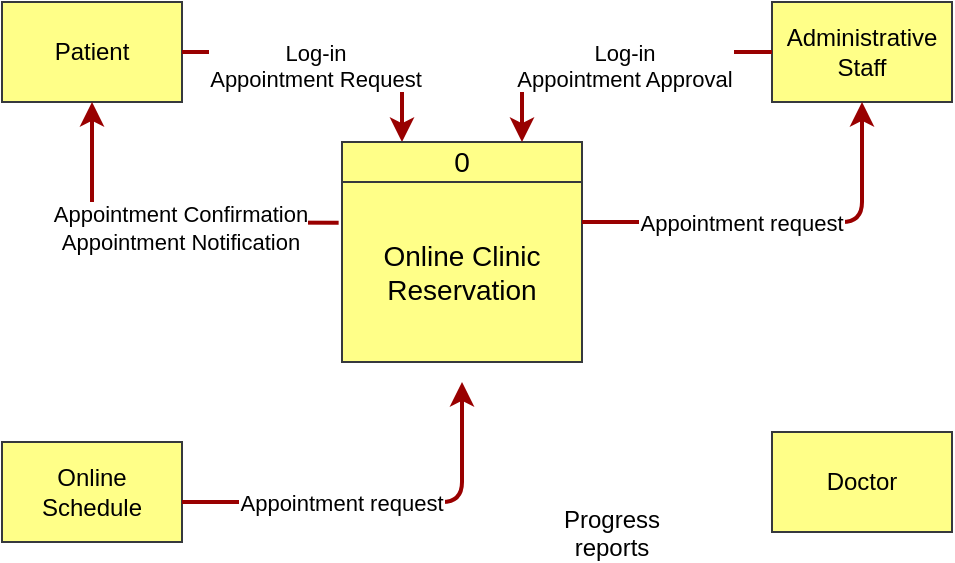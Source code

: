 <mxfile version="24.4.8" type="device">
  <diagram name="Page-1" id="c7558073-3199-34d8-9f00-42111426c3f3">
    <mxGraphModel dx="954" dy="664" grid="1" gridSize="10" guides="1" tooltips="1" connect="1" arrows="1" fold="1" page="1" pageScale="1" pageWidth="826" pageHeight="1169" background="none" math="0" shadow="0">
      <root>
        <mxCell id="0" />
        <mxCell id="1" parent="0" />
        <mxCell id="12" value="Patient" style="whiteSpace=wrap;align=center;verticalAlign=middle;fontStyle=0;strokeWidth=1;fillColor=#ffff88;strokeColor=#36393d;" parent="1" vertex="1">
          <mxGeometry x="20" y="200" width="90" height="50" as="geometry" />
        </mxCell>
        <mxCell id="36" value="&#xa;Log-in&#xa;Appointment Request" style="edgeStyle=none;noEdgeStyle=1;strokeColor=#990000;strokeWidth=2;exitX=1;exitY=0.5;exitDx=0;exitDy=0;entryX=0.25;entryY=0;entryDx=0;entryDy=0;" parent="1" source="12" target="VYol_SFct8EX5VjaJl98-128" edge="1">
          <mxGeometry x="-0.135" width="100" height="100" relative="1" as="geometry">
            <mxPoint x="320" y="160" as="sourcePoint" />
            <mxPoint x="320" y="210" as="targetPoint" />
            <Array as="points">
              <mxPoint x="220" y="225" />
            </Array>
            <mxPoint as="offset" />
          </mxGeometry>
        </mxCell>
        <mxCell id="64" value="Progress&#xa;reports" style="text;spacingTop=-5;align=center" parent="1" vertex="1">
          <mxGeometry x="310.0" y="450.0" width="30" height="20" as="geometry" />
        </mxCell>
        <mxCell id="VYol_SFct8EX5VjaJl98-124" value="Administrative Staff" style="whiteSpace=wrap;align=center;verticalAlign=middle;fontStyle=0;strokeWidth=1;fillColor=#ffff88;strokeColor=#36393d;" parent="1" vertex="1">
          <mxGeometry x="405" y="200" width="90" height="50" as="geometry" />
        </mxCell>
        <mxCell id="VYol_SFct8EX5VjaJl98-128" value="0" style="swimlane;fontStyle=0;childLayout=stackLayout;horizontal=1;startSize=20;horizontalStack=0;resizeParent=1;resizeParentMax=0;resizeLast=0;collapsible=1;marginBottom=0;whiteSpace=wrap;html=1;fillColor=#ffff88;strokeColor=#36393d;fontSize=14;" parent="1" vertex="1">
          <mxGeometry x="190" y="270" width="120" height="110" as="geometry" />
        </mxCell>
        <mxCell id="VYol_SFct8EX5VjaJl98-129" value="Online Clinic Reservation" style="text;strokeColor=#36393d;fillColor=#ffff88;align=center;verticalAlign=middle;spacingLeft=4;spacingRight=4;overflow=hidden;points=[[0,0.5],[1,0.5]];portConstraint=eastwest;rotatable=0;whiteSpace=wrap;html=1;fontSize=14;" parent="VYol_SFct8EX5VjaJl98-128" vertex="1">
          <mxGeometry y="20" width="120" height="90" as="geometry" />
        </mxCell>
        <mxCell id="VYol_SFct8EX5VjaJl98-132" value="Online Schedule" style="whiteSpace=wrap;align=center;verticalAlign=middle;fontStyle=0;strokeWidth=1;fillColor=#ffff88;strokeColor=#36393d;" parent="1" vertex="1">
          <mxGeometry x="20" y="420" width="90" height="50" as="geometry" />
        </mxCell>
        <mxCell id="VYol_SFct8EX5VjaJl98-133" value="Doctor" style="whiteSpace=wrap;align=center;verticalAlign=middle;fontStyle=0;strokeWidth=1;fillColor=#ffff88;strokeColor=#36393d;" parent="1" vertex="1">
          <mxGeometry x="405" y="415" width="90" height="50" as="geometry" />
        </mxCell>
        <mxCell id="VYol_SFct8EX5VjaJl98-135" value="" style="edgeStyle=none;noEdgeStyle=1;strokeColor=#990000;strokeWidth=2;entryX=0.5;entryY=1;entryDx=0;entryDy=0;exitX=-0.014;exitY=0.226;exitDx=0;exitDy=0;exitPerimeter=0;" parent="1" source="VYol_SFct8EX5VjaJl98-129" target="12" edge="1">
          <mxGeometry width="100" height="100" relative="1" as="geometry">
            <mxPoint x="100" y="340" as="sourcePoint" />
            <mxPoint x="180" y="310" as="targetPoint" />
            <Array as="points">
              <mxPoint x="65" y="310" />
            </Array>
          </mxGeometry>
        </mxCell>
        <mxCell id="VYol_SFct8EX5VjaJl98-137" value="&lt;div&gt;Appointment Confirmation&lt;br&gt;&lt;/div&gt;&lt;div&gt;Appointment Notification&lt;/div&gt;" style="edgeLabel;html=1;align=center;verticalAlign=middle;resizable=0;points=[];" parent="VYol_SFct8EX5VjaJl98-135" vertex="1" connectable="0">
          <mxGeometry x="-0.382" y="3" relative="1" as="geometry">
            <mxPoint x="-23" as="offset" />
          </mxGeometry>
        </mxCell>
        <mxCell id="VYol_SFct8EX5VjaJl98-143" value="Appointment request" style="edgeStyle=none;noEdgeStyle=1;strokeColor=#990000;strokeWidth=2;exitX=1;exitY=0.5;exitDx=0;exitDy=0;entryX=0.5;entryY=1;entryDx=0;entryDy=0;" parent="1" target="VYol_SFct8EX5VjaJl98-124" edge="1">
          <mxGeometry x="-0.2" width="100" height="100" relative="1" as="geometry">
            <mxPoint x="310" y="310" as="sourcePoint" />
            <mxPoint x="450" y="355" as="targetPoint" />
            <Array as="points">
              <mxPoint x="450" y="310" />
            </Array>
            <mxPoint as="offset" />
          </mxGeometry>
        </mxCell>
        <mxCell id="VYol_SFct8EX5VjaJl98-145" value="&#xa;Log-in&#xa;Appointment Approval" style="edgeStyle=none;noEdgeStyle=1;strokeColor=#990000;strokeWidth=2;exitX=0;exitY=0.5;exitDx=0;exitDy=0;entryX=0.75;entryY=0;entryDx=0;entryDy=0;" parent="1" source="VYol_SFct8EX5VjaJl98-124" target="VYol_SFct8EX5VjaJl98-128" edge="1">
          <mxGeometry x="-0.135" width="100" height="100" relative="1" as="geometry">
            <mxPoint x="265" y="190" as="sourcePoint" />
            <mxPoint x="405" y="235" as="targetPoint" />
            <Array as="points">
              <mxPoint x="280" y="225" />
            </Array>
            <mxPoint as="offset" />
          </mxGeometry>
        </mxCell>
        <mxCell id="VYol_SFct8EX5VjaJl98-146" value="Appointment request" style="edgeStyle=none;noEdgeStyle=1;strokeColor=#990000;strokeWidth=2;exitX=1;exitY=0.5;exitDx=0;exitDy=0;entryX=0.5;entryY=1;entryDx=0;entryDy=0;" parent="1" edge="1">
          <mxGeometry x="-0.2" width="100" height="100" relative="1" as="geometry">
            <mxPoint x="110" y="450" as="sourcePoint" />
            <mxPoint x="250" y="390" as="targetPoint" />
            <Array as="points">
              <mxPoint x="250" y="450" />
            </Array>
            <mxPoint as="offset" />
          </mxGeometry>
        </mxCell>
      </root>
    </mxGraphModel>
  </diagram>
</mxfile>
